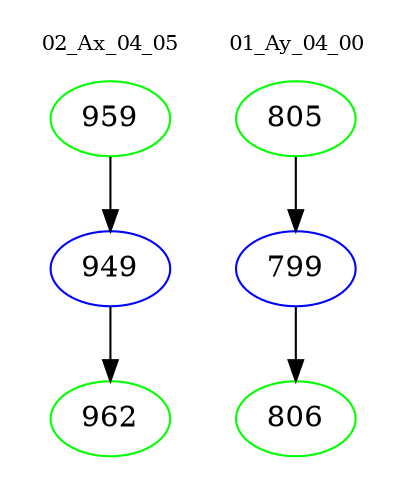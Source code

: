 digraph{
subgraph cluster_0 {
color = white
label = "02_Ax_04_05";
fontsize=10;
T0_959 [label="959", color="green"]
T0_959 -> T0_949 [color="black"]
T0_949 [label="949", color="blue"]
T0_949 -> T0_962 [color="black"]
T0_962 [label="962", color="green"]
}
subgraph cluster_1 {
color = white
label = "01_Ay_04_00";
fontsize=10;
T1_805 [label="805", color="green"]
T1_805 -> T1_799 [color="black"]
T1_799 [label="799", color="blue"]
T1_799 -> T1_806 [color="black"]
T1_806 [label="806", color="green"]
}
}
